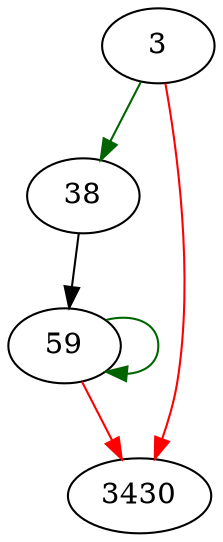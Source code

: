 strict digraph "sha256_process_block" {
	// Node definitions.
	3 [entry=true];
	38;
	3430;
	59;

	// Edge definitions.
	3 -> 38 [
		color=darkgreen
		cond=true
	];
	3 -> 3430 [
		color=red
		cond=false
	];
	38 -> 59;
	59 -> 3430 [
		color=red
		cond=false
	];
	59 -> 59 [
		color=darkgreen
		cond=true
	];
}